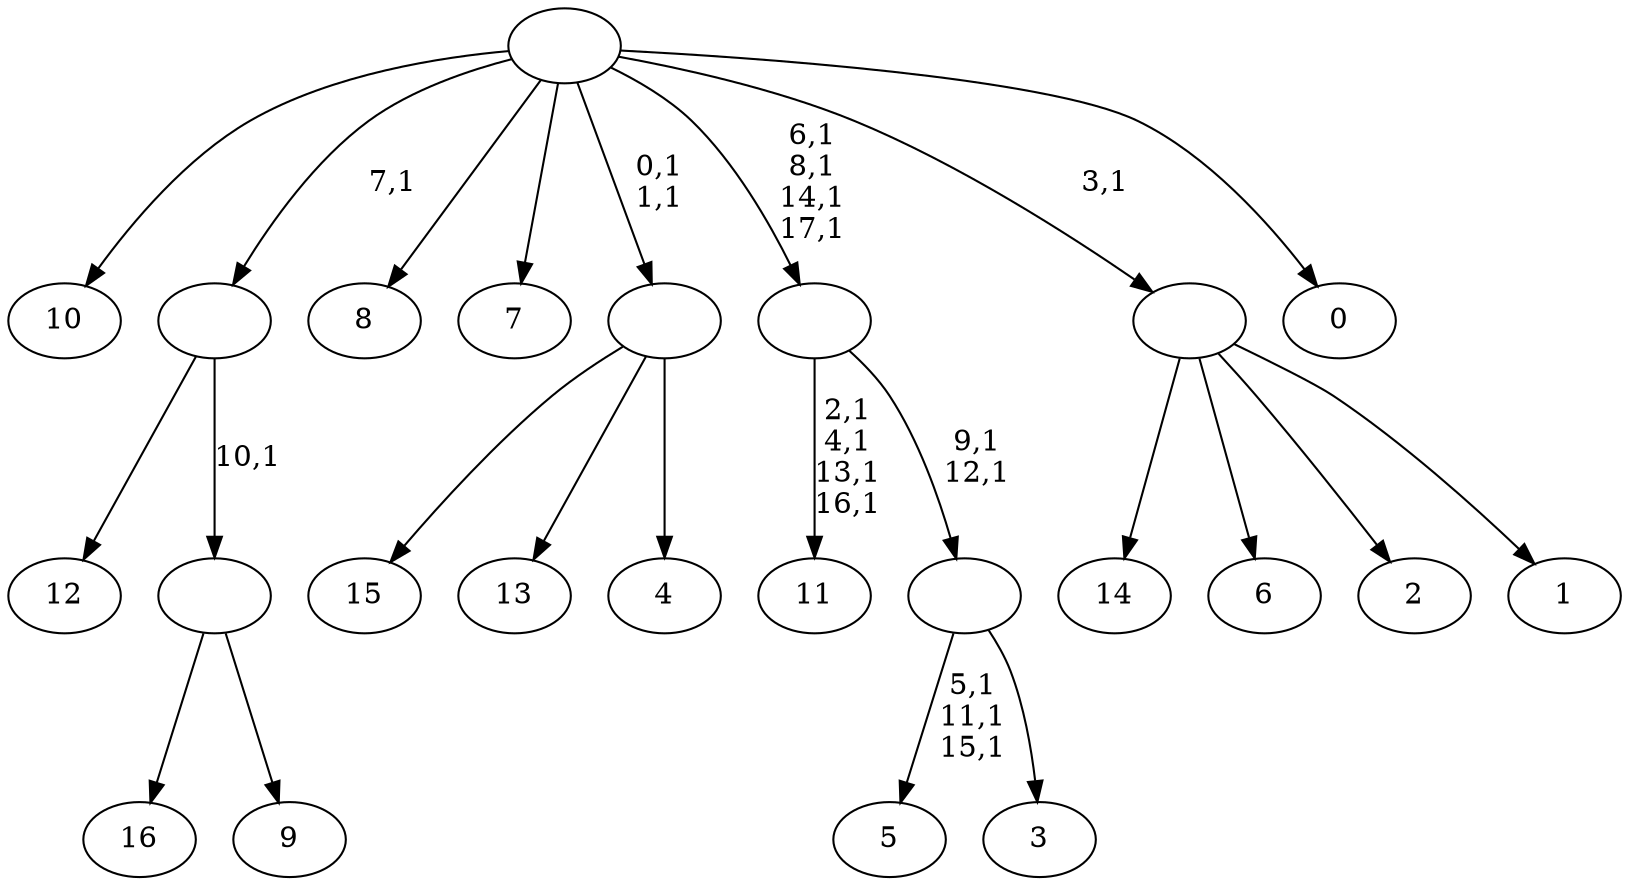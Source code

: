 digraph T {
	35 [label="16"]
	34 [label="15"]
	33 [label="14"]
	32 [label="13"]
	31 [label="12"]
	30 [label="11"]
	25 [label="10"]
	24 [label="9"]
	23 [label=""]
	22 [label=""]
	21 [label="8"]
	20 [label="7"]
	19 [label="6"]
	18 [label="5"]
	14 [label="4"]
	13 [label=""]
	11 [label="3"]
	10 [label=""]
	8 [label=""]
	4 [label="2"]
	3 [label="1"]
	2 [label=""]
	1 [label="0"]
	0 [label=""]
	23 -> 35 [label=""]
	23 -> 24 [label=""]
	22 -> 31 [label=""]
	22 -> 23 [label="10,1"]
	13 -> 34 [label=""]
	13 -> 32 [label=""]
	13 -> 14 [label=""]
	10 -> 18 [label="5,1\n11,1\n15,1"]
	10 -> 11 [label=""]
	8 -> 10 [label="9,1\n12,1"]
	8 -> 30 [label="2,1\n4,1\n13,1\n16,1"]
	2 -> 33 [label=""]
	2 -> 19 [label=""]
	2 -> 4 [label=""]
	2 -> 3 [label=""]
	0 -> 8 [label="6,1\n8,1\n14,1\n17,1"]
	0 -> 13 [label="0,1\n1,1"]
	0 -> 25 [label=""]
	0 -> 22 [label="7,1"]
	0 -> 21 [label=""]
	0 -> 20 [label=""]
	0 -> 2 [label="3,1"]
	0 -> 1 [label=""]
}
